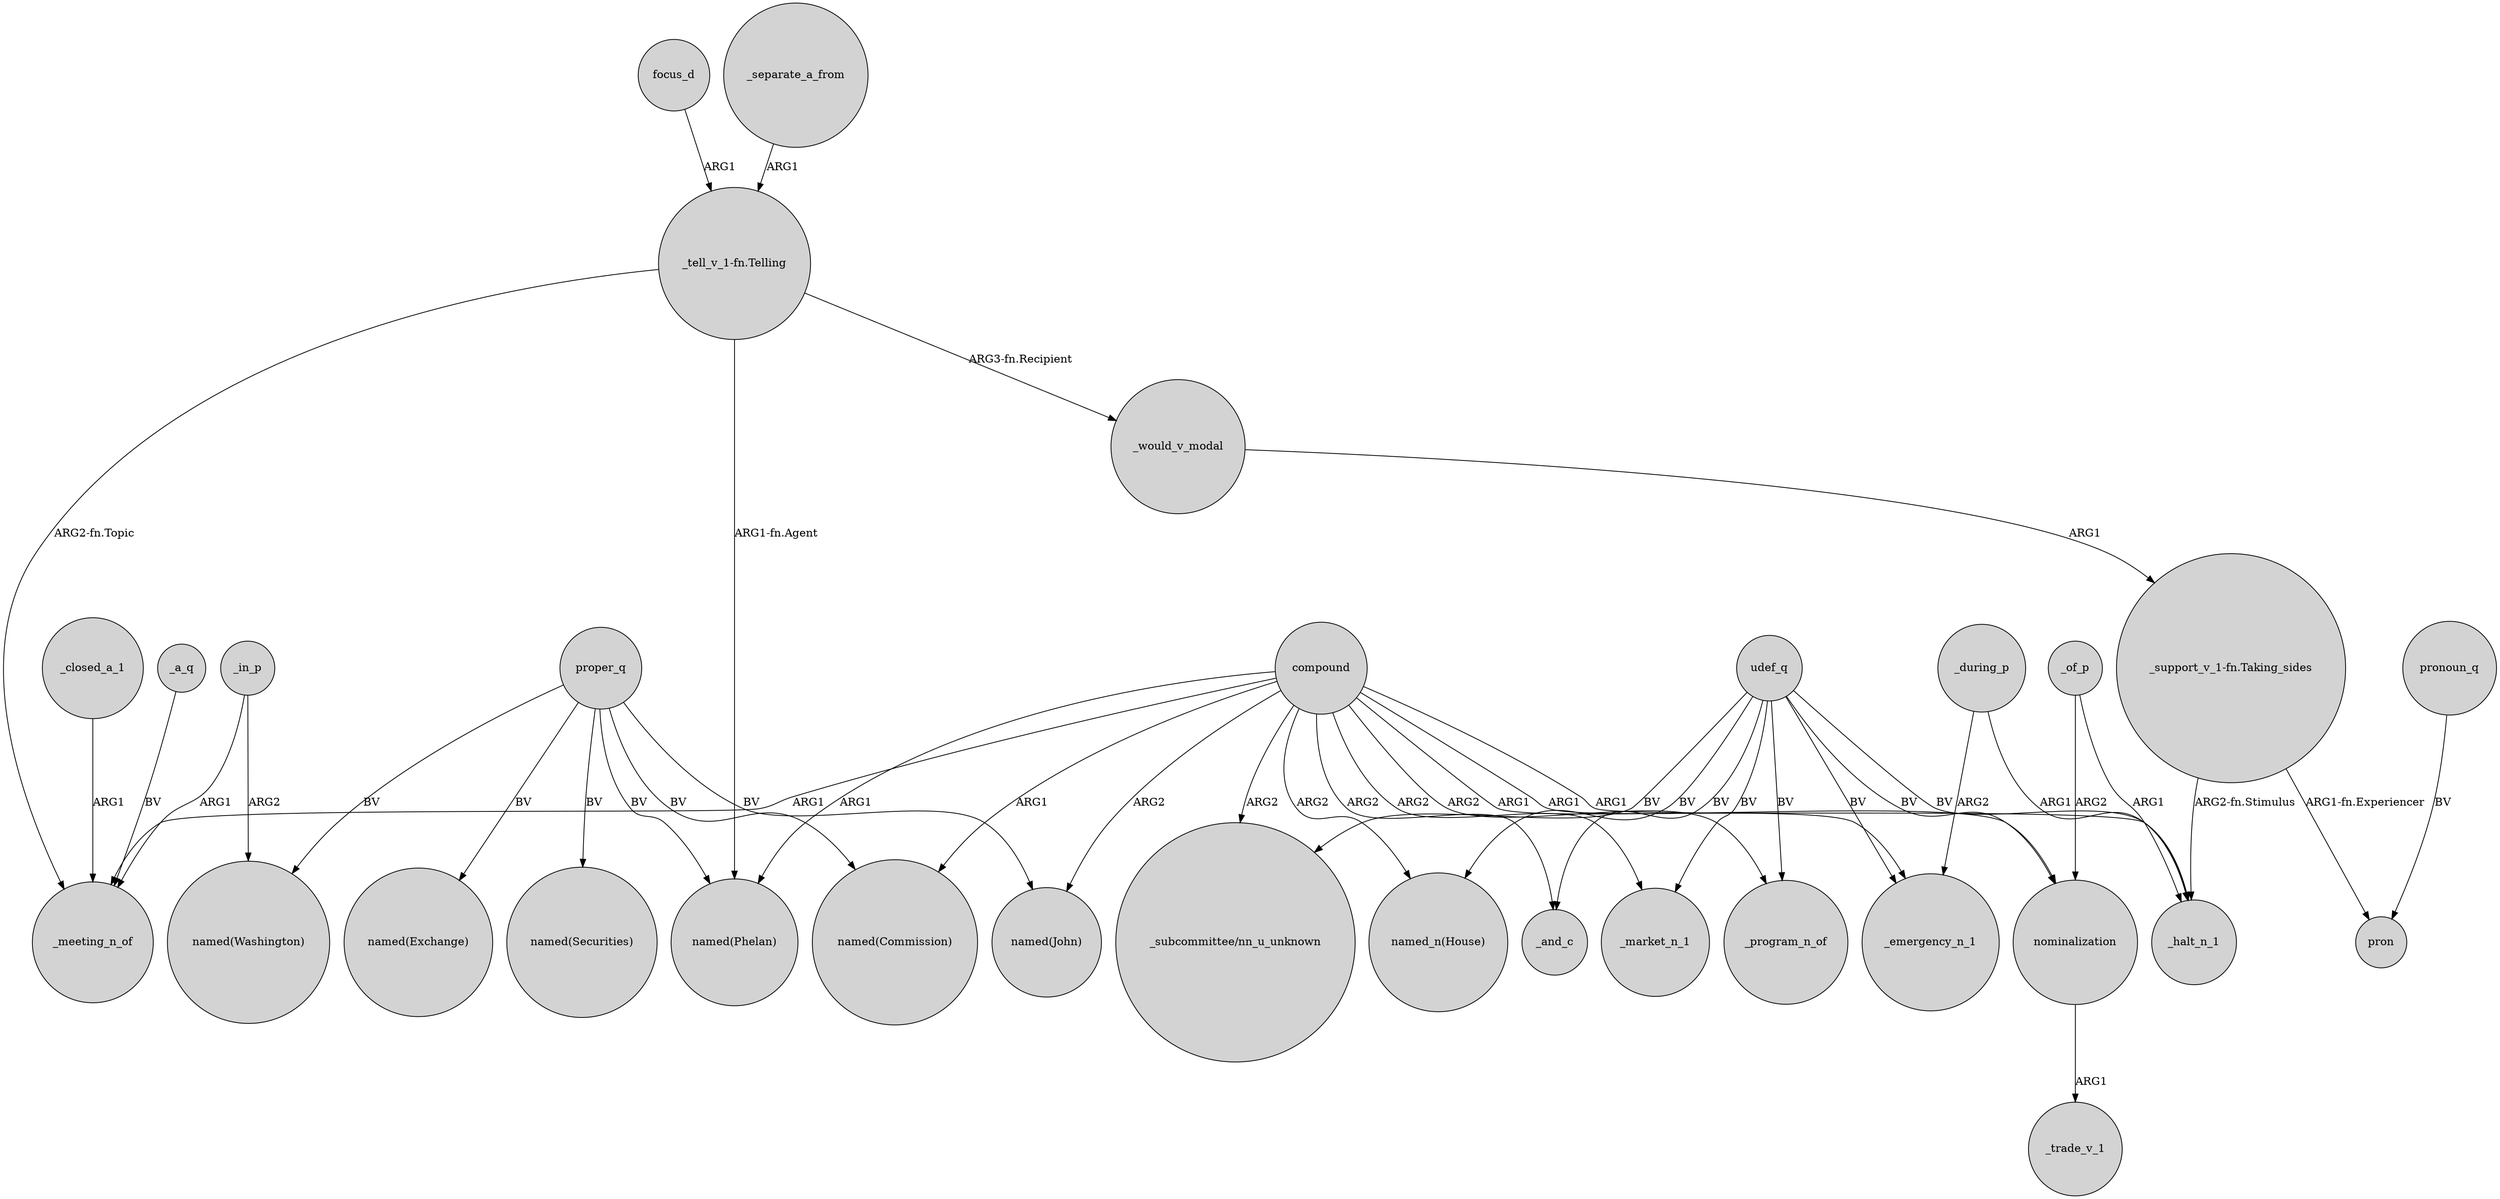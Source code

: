 digraph {
	node [shape=circle style=filled]
	compound -> "named(John)" [label=ARG2]
	"_tell_v_1-fn.Telling" -> "named(Phelan)" [label="ARG1-fn.Agent"]
	udef_q -> "named_n(House)" [label=BV]
	compound -> _market_n_1 [label=ARG2]
	compound -> _program_n_of [label=ARG2]
	compound -> "named(Commission)" [label=ARG1]
	_in_p -> _meeting_n_of [label=ARG1]
	proper_q -> "named(Commission)" [label=BV]
	compound -> _emergency_n_1 [label=ARG1]
	"_support_v_1-fn.Taking_sides" -> _halt_n_1 [label="ARG2-fn.Stimulus"]
	_during_p -> _emergency_n_1 [label=ARG2]
	udef_q -> _program_n_of [label=BV]
	_closed_a_1 -> _meeting_n_of [label=ARG1]
	proper_q -> "named(Exchange)" [label=BV]
	udef_q -> _market_n_1 [label=BV]
	nominalization -> _trade_v_1 [label=ARG1]
	_a_q -> _meeting_n_of [label=BV]
	proper_q -> "named(Washington)" [label=BV]
	compound -> _meeting_n_of [label=ARG1]
	_during_p -> _halt_n_1 [label=ARG1]
	focus_d -> "_tell_v_1-fn.Telling" [label=ARG1]
	pronoun_q -> pron [label=BV]
	"_tell_v_1-fn.Telling" -> _would_v_modal [label="ARG3-fn.Recipient"]
	"_support_v_1-fn.Taking_sides" -> pron [label="ARG1-fn.Experiencer"]
	compound -> _and_c [label=ARG2]
	_separate_a_from -> "_tell_v_1-fn.Telling" [label=ARG1]
	_of_p -> nominalization [label=ARG2]
	udef_q -> _emergency_n_1 [label=BV]
	udef_q -> _halt_n_1 [label=BV]
	compound -> _halt_n_1 [label=ARG1]
	compound -> "named(Phelan)" [label=ARG1]
	proper_q -> "named(Securities)" [label=BV]
	udef_q -> nominalization [label=BV]
	compound -> "named_n(House)" [label=ARG2]
	compound -> "_subcommittee/nn_u_unknown" [label=ARG2]
	_of_p -> _halt_n_1 [label=ARG1]
	udef_q -> "_subcommittee/nn_u_unknown" [label=BV]
	proper_q -> "named(Phelan)" [label=BV]
	"_tell_v_1-fn.Telling" -> _meeting_n_of [label="ARG2-fn.Topic"]
	_in_p -> "named(Washington)" [label=ARG2]
	_would_v_modal -> "_support_v_1-fn.Taking_sides" [label=ARG1]
	proper_q -> "named(John)" [label=BV]
	udef_q -> _and_c [label=BV]
	compound -> nominalization [label=ARG1]
}
